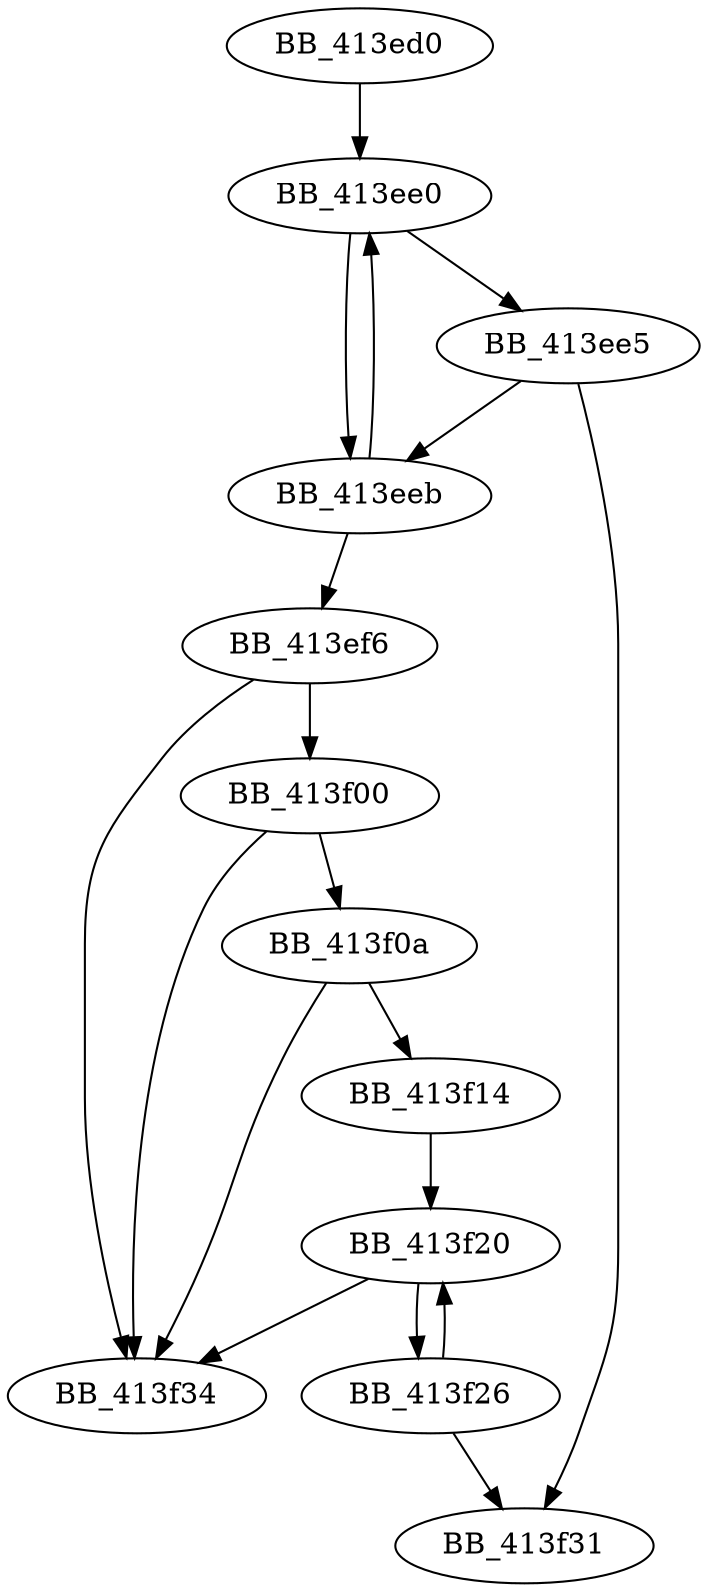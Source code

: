 DiGraph sub_413ED0{
BB_413ed0->BB_413ee0
BB_413ee0->BB_413ee5
BB_413ee0->BB_413eeb
BB_413ee5->BB_413eeb
BB_413ee5->BB_413f31
BB_413eeb->BB_413ee0
BB_413eeb->BB_413ef6
BB_413ef6->BB_413f00
BB_413ef6->BB_413f34
BB_413f00->BB_413f0a
BB_413f00->BB_413f34
BB_413f0a->BB_413f14
BB_413f0a->BB_413f34
BB_413f14->BB_413f20
BB_413f20->BB_413f26
BB_413f20->BB_413f34
BB_413f26->BB_413f20
BB_413f26->BB_413f31
}
